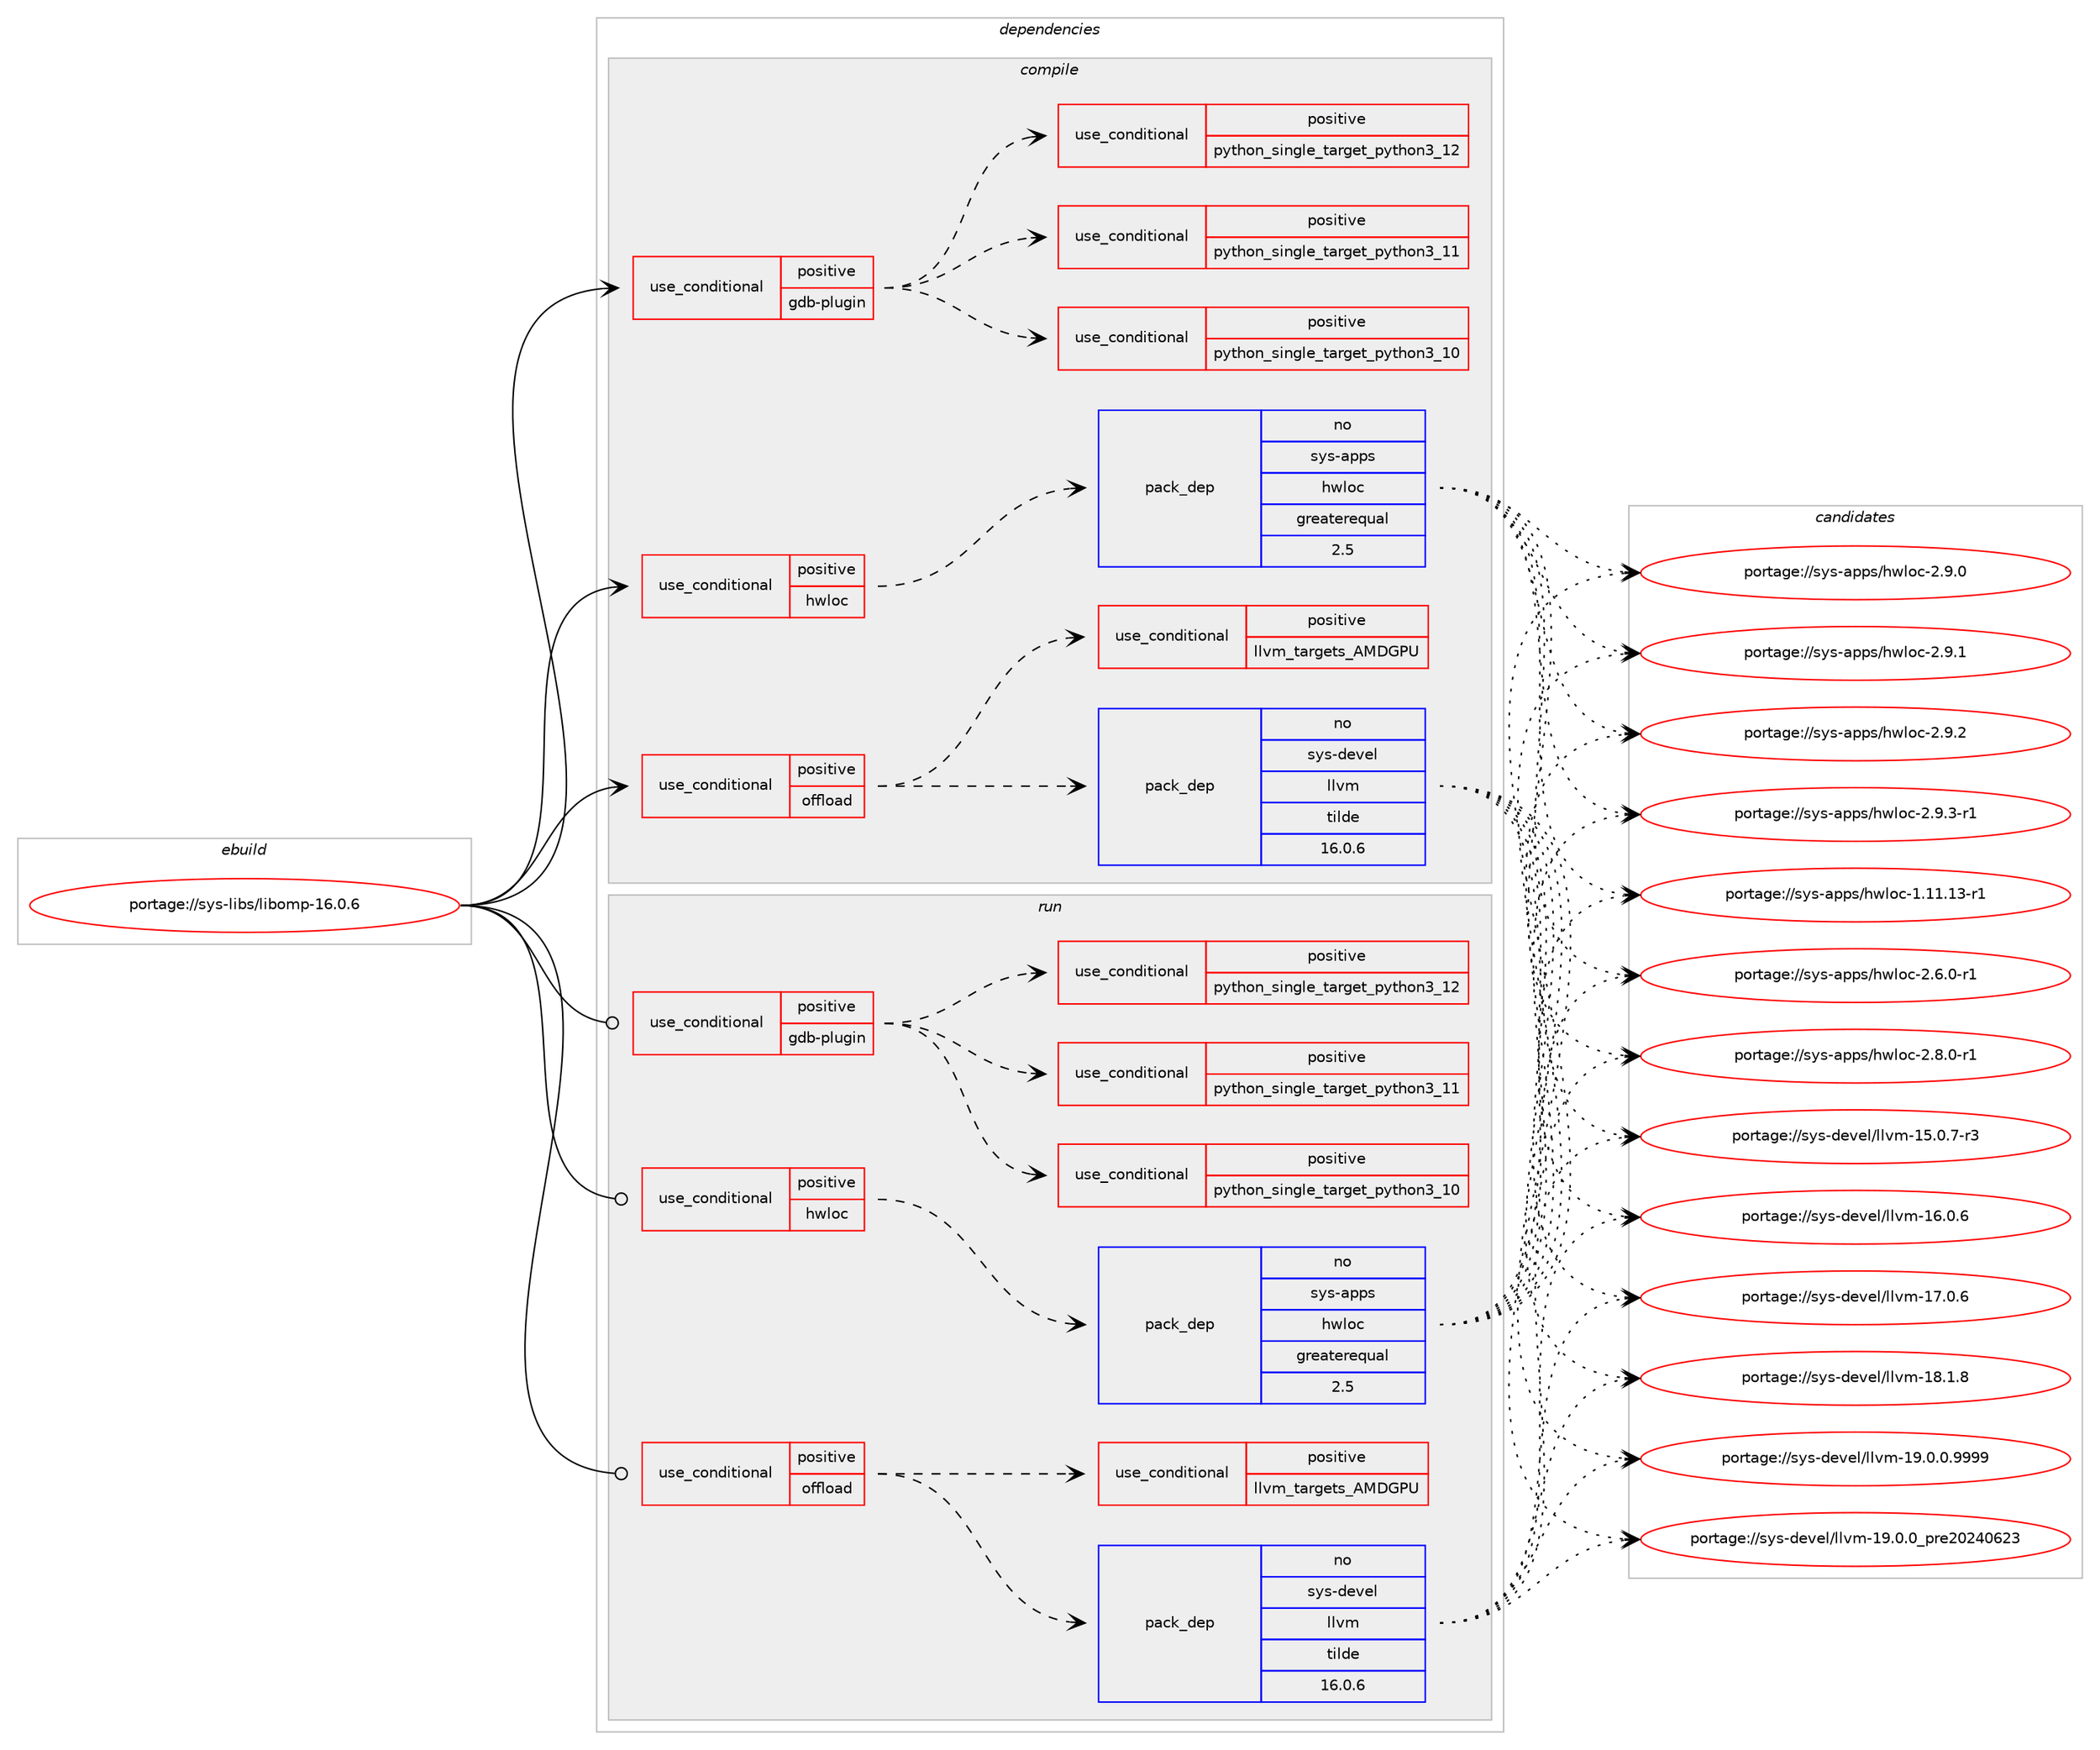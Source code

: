 digraph prolog {

# *************
# Graph options
# *************

newrank=true;
concentrate=true;
compound=true;
graph [rankdir=LR,fontname=Helvetica,fontsize=10,ranksep=1.5];#, ranksep=2.5, nodesep=0.2];
edge  [arrowhead=vee];
node  [fontname=Helvetica,fontsize=10];

# **********
# The ebuild
# **********

subgraph cluster_leftcol {
color=gray;
rank=same;
label=<<i>ebuild</i>>;
id [label="portage://sys-libs/libomp-16.0.6", color=red, width=4, href="../sys-libs/libomp-16.0.6.svg"];
}

# ****************
# The dependencies
# ****************

subgraph cluster_midcol {
color=gray;
label=<<i>dependencies</i>>;
subgraph cluster_compile {
fillcolor="#eeeeee";
style=filled;
label=<<i>compile</i>>;
subgraph cond114798 {
dependency220951 [label=<<TABLE BORDER="0" CELLBORDER="1" CELLSPACING="0" CELLPADDING="4"><TR><TD ROWSPAN="3" CELLPADDING="10">use_conditional</TD></TR><TR><TD>positive</TD></TR><TR><TD>gdb-plugin</TD></TR></TABLE>>, shape=none, color=red];
subgraph cond114799 {
dependency220952 [label=<<TABLE BORDER="0" CELLBORDER="1" CELLSPACING="0" CELLPADDING="4"><TR><TD ROWSPAN="3" CELLPADDING="10">use_conditional</TD></TR><TR><TD>positive</TD></TR><TR><TD>python_single_target_python3_10</TD></TR></TABLE>>, shape=none, color=red];
# *** BEGIN UNKNOWN DEPENDENCY TYPE (TODO) ***
# dependency220952 -> package_dependency(portage://sys-libs/libomp-16.0.6,install,no,dev-lang,python,none,[,,],[slot(3.10)],[])
# *** END UNKNOWN DEPENDENCY TYPE (TODO) ***

}
dependency220951:e -> dependency220952:w [weight=20,style="dashed",arrowhead="vee"];
subgraph cond114800 {
dependency220953 [label=<<TABLE BORDER="0" CELLBORDER="1" CELLSPACING="0" CELLPADDING="4"><TR><TD ROWSPAN="3" CELLPADDING="10">use_conditional</TD></TR><TR><TD>positive</TD></TR><TR><TD>python_single_target_python3_11</TD></TR></TABLE>>, shape=none, color=red];
# *** BEGIN UNKNOWN DEPENDENCY TYPE (TODO) ***
# dependency220953 -> package_dependency(portage://sys-libs/libomp-16.0.6,install,no,dev-lang,python,none,[,,],[slot(3.11)],[])
# *** END UNKNOWN DEPENDENCY TYPE (TODO) ***

}
dependency220951:e -> dependency220953:w [weight=20,style="dashed",arrowhead="vee"];
subgraph cond114801 {
dependency220954 [label=<<TABLE BORDER="0" CELLBORDER="1" CELLSPACING="0" CELLPADDING="4"><TR><TD ROWSPAN="3" CELLPADDING="10">use_conditional</TD></TR><TR><TD>positive</TD></TR><TR><TD>python_single_target_python3_12</TD></TR></TABLE>>, shape=none, color=red];
# *** BEGIN UNKNOWN DEPENDENCY TYPE (TODO) ***
# dependency220954 -> package_dependency(portage://sys-libs/libomp-16.0.6,install,no,dev-lang,python,none,[,,],[slot(3.12)],[])
# *** END UNKNOWN DEPENDENCY TYPE (TODO) ***

}
dependency220951:e -> dependency220954:w [weight=20,style="dashed",arrowhead="vee"];
}
id:e -> dependency220951:w [weight=20,style="solid",arrowhead="vee"];
subgraph cond114802 {
dependency220955 [label=<<TABLE BORDER="0" CELLBORDER="1" CELLSPACING="0" CELLPADDING="4"><TR><TD ROWSPAN="3" CELLPADDING="10">use_conditional</TD></TR><TR><TD>positive</TD></TR><TR><TD>hwloc</TD></TR></TABLE>>, shape=none, color=red];
subgraph pack103228 {
dependency220956 [label=<<TABLE BORDER="0" CELLBORDER="1" CELLSPACING="0" CELLPADDING="4" WIDTH="220"><TR><TD ROWSPAN="6" CELLPADDING="30">pack_dep</TD></TR><TR><TD WIDTH="110">no</TD></TR><TR><TD>sys-apps</TD></TR><TR><TD>hwloc</TD></TR><TR><TD>greaterequal</TD></TR><TR><TD>2.5</TD></TR></TABLE>>, shape=none, color=blue];
}
dependency220955:e -> dependency220956:w [weight=20,style="dashed",arrowhead="vee"];
}
id:e -> dependency220955:w [weight=20,style="solid",arrowhead="vee"];
subgraph cond114803 {
dependency220957 [label=<<TABLE BORDER="0" CELLBORDER="1" CELLSPACING="0" CELLPADDING="4"><TR><TD ROWSPAN="3" CELLPADDING="10">use_conditional</TD></TR><TR><TD>positive</TD></TR><TR><TD>offload</TD></TR></TABLE>>, shape=none, color=red];
# *** BEGIN UNKNOWN DEPENDENCY TYPE (TODO) ***
# dependency220957 -> package_dependency(portage://sys-libs/libomp-16.0.6,install,no,dev-libs,libffi,none,[,,],any_same_slot,[use(optenable(abi_x86_32),negative),use(optenable(abi_x86_64),negative),use(optenable(abi_x86_x32),negative),use(optenable(abi_mips_n32),negative),use(optenable(abi_mips_n64),negative),use(optenable(abi_mips_o32),negative),use(optenable(abi_s390_32),negative),use(optenable(abi_s390_64),negative)])
# *** END UNKNOWN DEPENDENCY TYPE (TODO) ***

subgraph pack103229 {
dependency220958 [label=<<TABLE BORDER="0" CELLBORDER="1" CELLSPACING="0" CELLPADDING="4" WIDTH="220"><TR><TD ROWSPAN="6" CELLPADDING="30">pack_dep</TD></TR><TR><TD WIDTH="110">no</TD></TR><TR><TD>sys-devel</TD></TR><TR><TD>llvm</TD></TR><TR><TD>tilde</TD></TR><TR><TD>16.0.6</TD></TR></TABLE>>, shape=none, color=blue];
}
dependency220957:e -> dependency220958:w [weight=20,style="dashed",arrowhead="vee"];
subgraph cond114804 {
dependency220959 [label=<<TABLE BORDER="0" CELLBORDER="1" CELLSPACING="0" CELLPADDING="4"><TR><TD ROWSPAN="3" CELLPADDING="10">use_conditional</TD></TR><TR><TD>positive</TD></TR><TR><TD>llvm_targets_AMDGPU</TD></TR></TABLE>>, shape=none, color=red];
# *** BEGIN UNKNOWN DEPENDENCY TYPE (TODO) ***
# dependency220959 -> package_dependency(portage://sys-libs/libomp-16.0.6,install,no,dev-libs,rocr-runtime,none,[,,],any_same_slot,[])
# *** END UNKNOWN DEPENDENCY TYPE (TODO) ***

}
dependency220957:e -> dependency220959:w [weight=20,style="dashed",arrowhead="vee"];
}
id:e -> dependency220957:w [weight=20,style="solid",arrowhead="vee"];
# *** BEGIN UNKNOWN DEPENDENCY TYPE (TODO) ***
# id -> package_dependency(portage://sys-libs/libomp-16.0.6,install,strong,sys-devel,llvm,none,[,,],[slot(0)],[])
# *** END UNKNOWN DEPENDENCY TYPE (TODO) ***

}
subgraph cluster_compileandrun {
fillcolor="#eeeeee";
style=filled;
label=<<i>compile and run</i>>;
}
subgraph cluster_run {
fillcolor="#eeeeee";
style=filled;
label=<<i>run</i>>;
subgraph cond114805 {
dependency220960 [label=<<TABLE BORDER="0" CELLBORDER="1" CELLSPACING="0" CELLPADDING="4"><TR><TD ROWSPAN="3" CELLPADDING="10">use_conditional</TD></TR><TR><TD>positive</TD></TR><TR><TD>gdb-plugin</TD></TR></TABLE>>, shape=none, color=red];
subgraph cond114806 {
dependency220961 [label=<<TABLE BORDER="0" CELLBORDER="1" CELLSPACING="0" CELLPADDING="4"><TR><TD ROWSPAN="3" CELLPADDING="10">use_conditional</TD></TR><TR><TD>positive</TD></TR><TR><TD>python_single_target_python3_10</TD></TR></TABLE>>, shape=none, color=red];
# *** BEGIN UNKNOWN DEPENDENCY TYPE (TODO) ***
# dependency220961 -> package_dependency(portage://sys-libs/libomp-16.0.6,run,no,dev-lang,python,none,[,,],[slot(3.10)],[])
# *** END UNKNOWN DEPENDENCY TYPE (TODO) ***

}
dependency220960:e -> dependency220961:w [weight=20,style="dashed",arrowhead="vee"];
subgraph cond114807 {
dependency220962 [label=<<TABLE BORDER="0" CELLBORDER="1" CELLSPACING="0" CELLPADDING="4"><TR><TD ROWSPAN="3" CELLPADDING="10">use_conditional</TD></TR><TR><TD>positive</TD></TR><TR><TD>python_single_target_python3_11</TD></TR></TABLE>>, shape=none, color=red];
# *** BEGIN UNKNOWN DEPENDENCY TYPE (TODO) ***
# dependency220962 -> package_dependency(portage://sys-libs/libomp-16.0.6,run,no,dev-lang,python,none,[,,],[slot(3.11)],[])
# *** END UNKNOWN DEPENDENCY TYPE (TODO) ***

}
dependency220960:e -> dependency220962:w [weight=20,style="dashed",arrowhead="vee"];
subgraph cond114808 {
dependency220963 [label=<<TABLE BORDER="0" CELLBORDER="1" CELLSPACING="0" CELLPADDING="4"><TR><TD ROWSPAN="3" CELLPADDING="10">use_conditional</TD></TR><TR><TD>positive</TD></TR><TR><TD>python_single_target_python3_12</TD></TR></TABLE>>, shape=none, color=red];
# *** BEGIN UNKNOWN DEPENDENCY TYPE (TODO) ***
# dependency220963 -> package_dependency(portage://sys-libs/libomp-16.0.6,run,no,dev-lang,python,none,[,,],[slot(3.12)],[])
# *** END UNKNOWN DEPENDENCY TYPE (TODO) ***

}
dependency220960:e -> dependency220963:w [weight=20,style="dashed",arrowhead="vee"];
}
id:e -> dependency220960:w [weight=20,style="solid",arrowhead="odot"];
subgraph cond114809 {
dependency220964 [label=<<TABLE BORDER="0" CELLBORDER="1" CELLSPACING="0" CELLPADDING="4"><TR><TD ROWSPAN="3" CELLPADDING="10">use_conditional</TD></TR><TR><TD>positive</TD></TR><TR><TD>hwloc</TD></TR></TABLE>>, shape=none, color=red];
subgraph pack103230 {
dependency220965 [label=<<TABLE BORDER="0" CELLBORDER="1" CELLSPACING="0" CELLPADDING="4" WIDTH="220"><TR><TD ROWSPAN="6" CELLPADDING="30">pack_dep</TD></TR><TR><TD WIDTH="110">no</TD></TR><TR><TD>sys-apps</TD></TR><TR><TD>hwloc</TD></TR><TR><TD>greaterequal</TD></TR><TR><TD>2.5</TD></TR></TABLE>>, shape=none, color=blue];
}
dependency220964:e -> dependency220965:w [weight=20,style="dashed",arrowhead="vee"];
}
id:e -> dependency220964:w [weight=20,style="solid",arrowhead="odot"];
subgraph cond114810 {
dependency220966 [label=<<TABLE BORDER="0" CELLBORDER="1" CELLSPACING="0" CELLPADDING="4"><TR><TD ROWSPAN="3" CELLPADDING="10">use_conditional</TD></TR><TR><TD>positive</TD></TR><TR><TD>offload</TD></TR></TABLE>>, shape=none, color=red];
# *** BEGIN UNKNOWN DEPENDENCY TYPE (TODO) ***
# dependency220966 -> package_dependency(portage://sys-libs/libomp-16.0.6,run,no,dev-libs,libffi,none,[,,],any_same_slot,[use(optenable(abi_x86_32),negative),use(optenable(abi_x86_64),negative),use(optenable(abi_x86_x32),negative),use(optenable(abi_mips_n32),negative),use(optenable(abi_mips_n64),negative),use(optenable(abi_mips_o32),negative),use(optenable(abi_s390_32),negative),use(optenable(abi_s390_64),negative)])
# *** END UNKNOWN DEPENDENCY TYPE (TODO) ***

subgraph pack103231 {
dependency220967 [label=<<TABLE BORDER="0" CELLBORDER="1" CELLSPACING="0" CELLPADDING="4" WIDTH="220"><TR><TD ROWSPAN="6" CELLPADDING="30">pack_dep</TD></TR><TR><TD WIDTH="110">no</TD></TR><TR><TD>sys-devel</TD></TR><TR><TD>llvm</TD></TR><TR><TD>tilde</TD></TR><TR><TD>16.0.6</TD></TR></TABLE>>, shape=none, color=blue];
}
dependency220966:e -> dependency220967:w [weight=20,style="dashed",arrowhead="vee"];
subgraph cond114811 {
dependency220968 [label=<<TABLE BORDER="0" CELLBORDER="1" CELLSPACING="0" CELLPADDING="4"><TR><TD ROWSPAN="3" CELLPADDING="10">use_conditional</TD></TR><TR><TD>positive</TD></TR><TR><TD>llvm_targets_AMDGPU</TD></TR></TABLE>>, shape=none, color=red];
# *** BEGIN UNKNOWN DEPENDENCY TYPE (TODO) ***
# dependency220968 -> package_dependency(portage://sys-libs/libomp-16.0.6,run,no,dev-libs,rocr-runtime,none,[,,],any_same_slot,[])
# *** END UNKNOWN DEPENDENCY TYPE (TODO) ***

}
dependency220966:e -> dependency220968:w [weight=20,style="dashed",arrowhead="vee"];
}
id:e -> dependency220966:w [weight=20,style="solid",arrowhead="odot"];
}
}

# **************
# The candidates
# **************

subgraph cluster_choices {
rank=same;
color=gray;
label=<<i>candidates</i>>;

subgraph choice103228 {
color=black;
nodesep=1;
choice1151211154597112112115471041191081119945494649494649514511449 [label="portage://sys-apps/hwloc-1.11.13-r1", color=red, width=4,href="../sys-apps/hwloc-1.11.13-r1.svg"];
choice115121115459711211211547104119108111994550465446484511449 [label="portage://sys-apps/hwloc-2.6.0-r1", color=red, width=4,href="../sys-apps/hwloc-2.6.0-r1.svg"];
choice115121115459711211211547104119108111994550465646484511449 [label="portage://sys-apps/hwloc-2.8.0-r1", color=red, width=4,href="../sys-apps/hwloc-2.8.0-r1.svg"];
choice11512111545971121121154710411910811199455046574648 [label="portage://sys-apps/hwloc-2.9.0", color=red, width=4,href="../sys-apps/hwloc-2.9.0.svg"];
choice11512111545971121121154710411910811199455046574649 [label="portage://sys-apps/hwloc-2.9.1", color=red, width=4,href="../sys-apps/hwloc-2.9.1.svg"];
choice11512111545971121121154710411910811199455046574650 [label="portage://sys-apps/hwloc-2.9.2", color=red, width=4,href="../sys-apps/hwloc-2.9.2.svg"];
choice115121115459711211211547104119108111994550465746514511449 [label="portage://sys-apps/hwloc-2.9.3-r1", color=red, width=4,href="../sys-apps/hwloc-2.9.3-r1.svg"];
dependency220956:e -> choice1151211154597112112115471041191081119945494649494649514511449:w [style=dotted,weight="100"];
dependency220956:e -> choice115121115459711211211547104119108111994550465446484511449:w [style=dotted,weight="100"];
dependency220956:e -> choice115121115459711211211547104119108111994550465646484511449:w [style=dotted,weight="100"];
dependency220956:e -> choice11512111545971121121154710411910811199455046574648:w [style=dotted,weight="100"];
dependency220956:e -> choice11512111545971121121154710411910811199455046574649:w [style=dotted,weight="100"];
dependency220956:e -> choice11512111545971121121154710411910811199455046574650:w [style=dotted,weight="100"];
dependency220956:e -> choice115121115459711211211547104119108111994550465746514511449:w [style=dotted,weight="100"];
}
subgraph choice103229 {
color=black;
nodesep=1;
choice1151211154510010111810110847108108118109454953464846554511451 [label="portage://sys-devel/llvm-15.0.7-r3", color=red, width=4,href="../sys-devel/llvm-15.0.7-r3.svg"];
choice115121115451001011181011084710810811810945495446484654 [label="portage://sys-devel/llvm-16.0.6", color=red, width=4,href="../sys-devel/llvm-16.0.6.svg"];
choice115121115451001011181011084710810811810945495546484654 [label="portage://sys-devel/llvm-17.0.6", color=red, width=4,href="../sys-devel/llvm-17.0.6.svg"];
choice115121115451001011181011084710810811810945495646494656 [label="portage://sys-devel/llvm-18.1.8", color=red, width=4,href="../sys-devel/llvm-18.1.8.svg"];
choice1151211154510010111810110847108108118109454957464846484657575757 [label="portage://sys-devel/llvm-19.0.0.9999", color=red, width=4,href="../sys-devel/llvm-19.0.0.9999.svg"];
choice115121115451001011181011084710810811810945495746484648951121141015048505248545051 [label="portage://sys-devel/llvm-19.0.0_pre20240623", color=red, width=4,href="../sys-devel/llvm-19.0.0_pre20240623.svg"];
dependency220958:e -> choice1151211154510010111810110847108108118109454953464846554511451:w [style=dotted,weight="100"];
dependency220958:e -> choice115121115451001011181011084710810811810945495446484654:w [style=dotted,weight="100"];
dependency220958:e -> choice115121115451001011181011084710810811810945495546484654:w [style=dotted,weight="100"];
dependency220958:e -> choice115121115451001011181011084710810811810945495646494656:w [style=dotted,weight="100"];
dependency220958:e -> choice1151211154510010111810110847108108118109454957464846484657575757:w [style=dotted,weight="100"];
dependency220958:e -> choice115121115451001011181011084710810811810945495746484648951121141015048505248545051:w [style=dotted,weight="100"];
}
subgraph choice103230 {
color=black;
nodesep=1;
choice1151211154597112112115471041191081119945494649494649514511449 [label="portage://sys-apps/hwloc-1.11.13-r1", color=red, width=4,href="../sys-apps/hwloc-1.11.13-r1.svg"];
choice115121115459711211211547104119108111994550465446484511449 [label="portage://sys-apps/hwloc-2.6.0-r1", color=red, width=4,href="../sys-apps/hwloc-2.6.0-r1.svg"];
choice115121115459711211211547104119108111994550465646484511449 [label="portage://sys-apps/hwloc-2.8.0-r1", color=red, width=4,href="../sys-apps/hwloc-2.8.0-r1.svg"];
choice11512111545971121121154710411910811199455046574648 [label="portage://sys-apps/hwloc-2.9.0", color=red, width=4,href="../sys-apps/hwloc-2.9.0.svg"];
choice11512111545971121121154710411910811199455046574649 [label="portage://sys-apps/hwloc-2.9.1", color=red, width=4,href="../sys-apps/hwloc-2.9.1.svg"];
choice11512111545971121121154710411910811199455046574650 [label="portage://sys-apps/hwloc-2.9.2", color=red, width=4,href="../sys-apps/hwloc-2.9.2.svg"];
choice115121115459711211211547104119108111994550465746514511449 [label="portage://sys-apps/hwloc-2.9.3-r1", color=red, width=4,href="../sys-apps/hwloc-2.9.3-r1.svg"];
dependency220965:e -> choice1151211154597112112115471041191081119945494649494649514511449:w [style=dotted,weight="100"];
dependency220965:e -> choice115121115459711211211547104119108111994550465446484511449:w [style=dotted,weight="100"];
dependency220965:e -> choice115121115459711211211547104119108111994550465646484511449:w [style=dotted,weight="100"];
dependency220965:e -> choice11512111545971121121154710411910811199455046574648:w [style=dotted,weight="100"];
dependency220965:e -> choice11512111545971121121154710411910811199455046574649:w [style=dotted,weight="100"];
dependency220965:e -> choice11512111545971121121154710411910811199455046574650:w [style=dotted,weight="100"];
dependency220965:e -> choice115121115459711211211547104119108111994550465746514511449:w [style=dotted,weight="100"];
}
subgraph choice103231 {
color=black;
nodesep=1;
choice1151211154510010111810110847108108118109454953464846554511451 [label="portage://sys-devel/llvm-15.0.7-r3", color=red, width=4,href="../sys-devel/llvm-15.0.7-r3.svg"];
choice115121115451001011181011084710810811810945495446484654 [label="portage://sys-devel/llvm-16.0.6", color=red, width=4,href="../sys-devel/llvm-16.0.6.svg"];
choice115121115451001011181011084710810811810945495546484654 [label="portage://sys-devel/llvm-17.0.6", color=red, width=4,href="../sys-devel/llvm-17.0.6.svg"];
choice115121115451001011181011084710810811810945495646494656 [label="portage://sys-devel/llvm-18.1.8", color=red, width=4,href="../sys-devel/llvm-18.1.8.svg"];
choice1151211154510010111810110847108108118109454957464846484657575757 [label="portage://sys-devel/llvm-19.0.0.9999", color=red, width=4,href="../sys-devel/llvm-19.0.0.9999.svg"];
choice115121115451001011181011084710810811810945495746484648951121141015048505248545051 [label="portage://sys-devel/llvm-19.0.0_pre20240623", color=red, width=4,href="../sys-devel/llvm-19.0.0_pre20240623.svg"];
dependency220967:e -> choice1151211154510010111810110847108108118109454953464846554511451:w [style=dotted,weight="100"];
dependency220967:e -> choice115121115451001011181011084710810811810945495446484654:w [style=dotted,weight="100"];
dependency220967:e -> choice115121115451001011181011084710810811810945495546484654:w [style=dotted,weight="100"];
dependency220967:e -> choice115121115451001011181011084710810811810945495646494656:w [style=dotted,weight="100"];
dependency220967:e -> choice1151211154510010111810110847108108118109454957464846484657575757:w [style=dotted,weight="100"];
dependency220967:e -> choice115121115451001011181011084710810811810945495746484648951121141015048505248545051:w [style=dotted,weight="100"];
}
}

}
